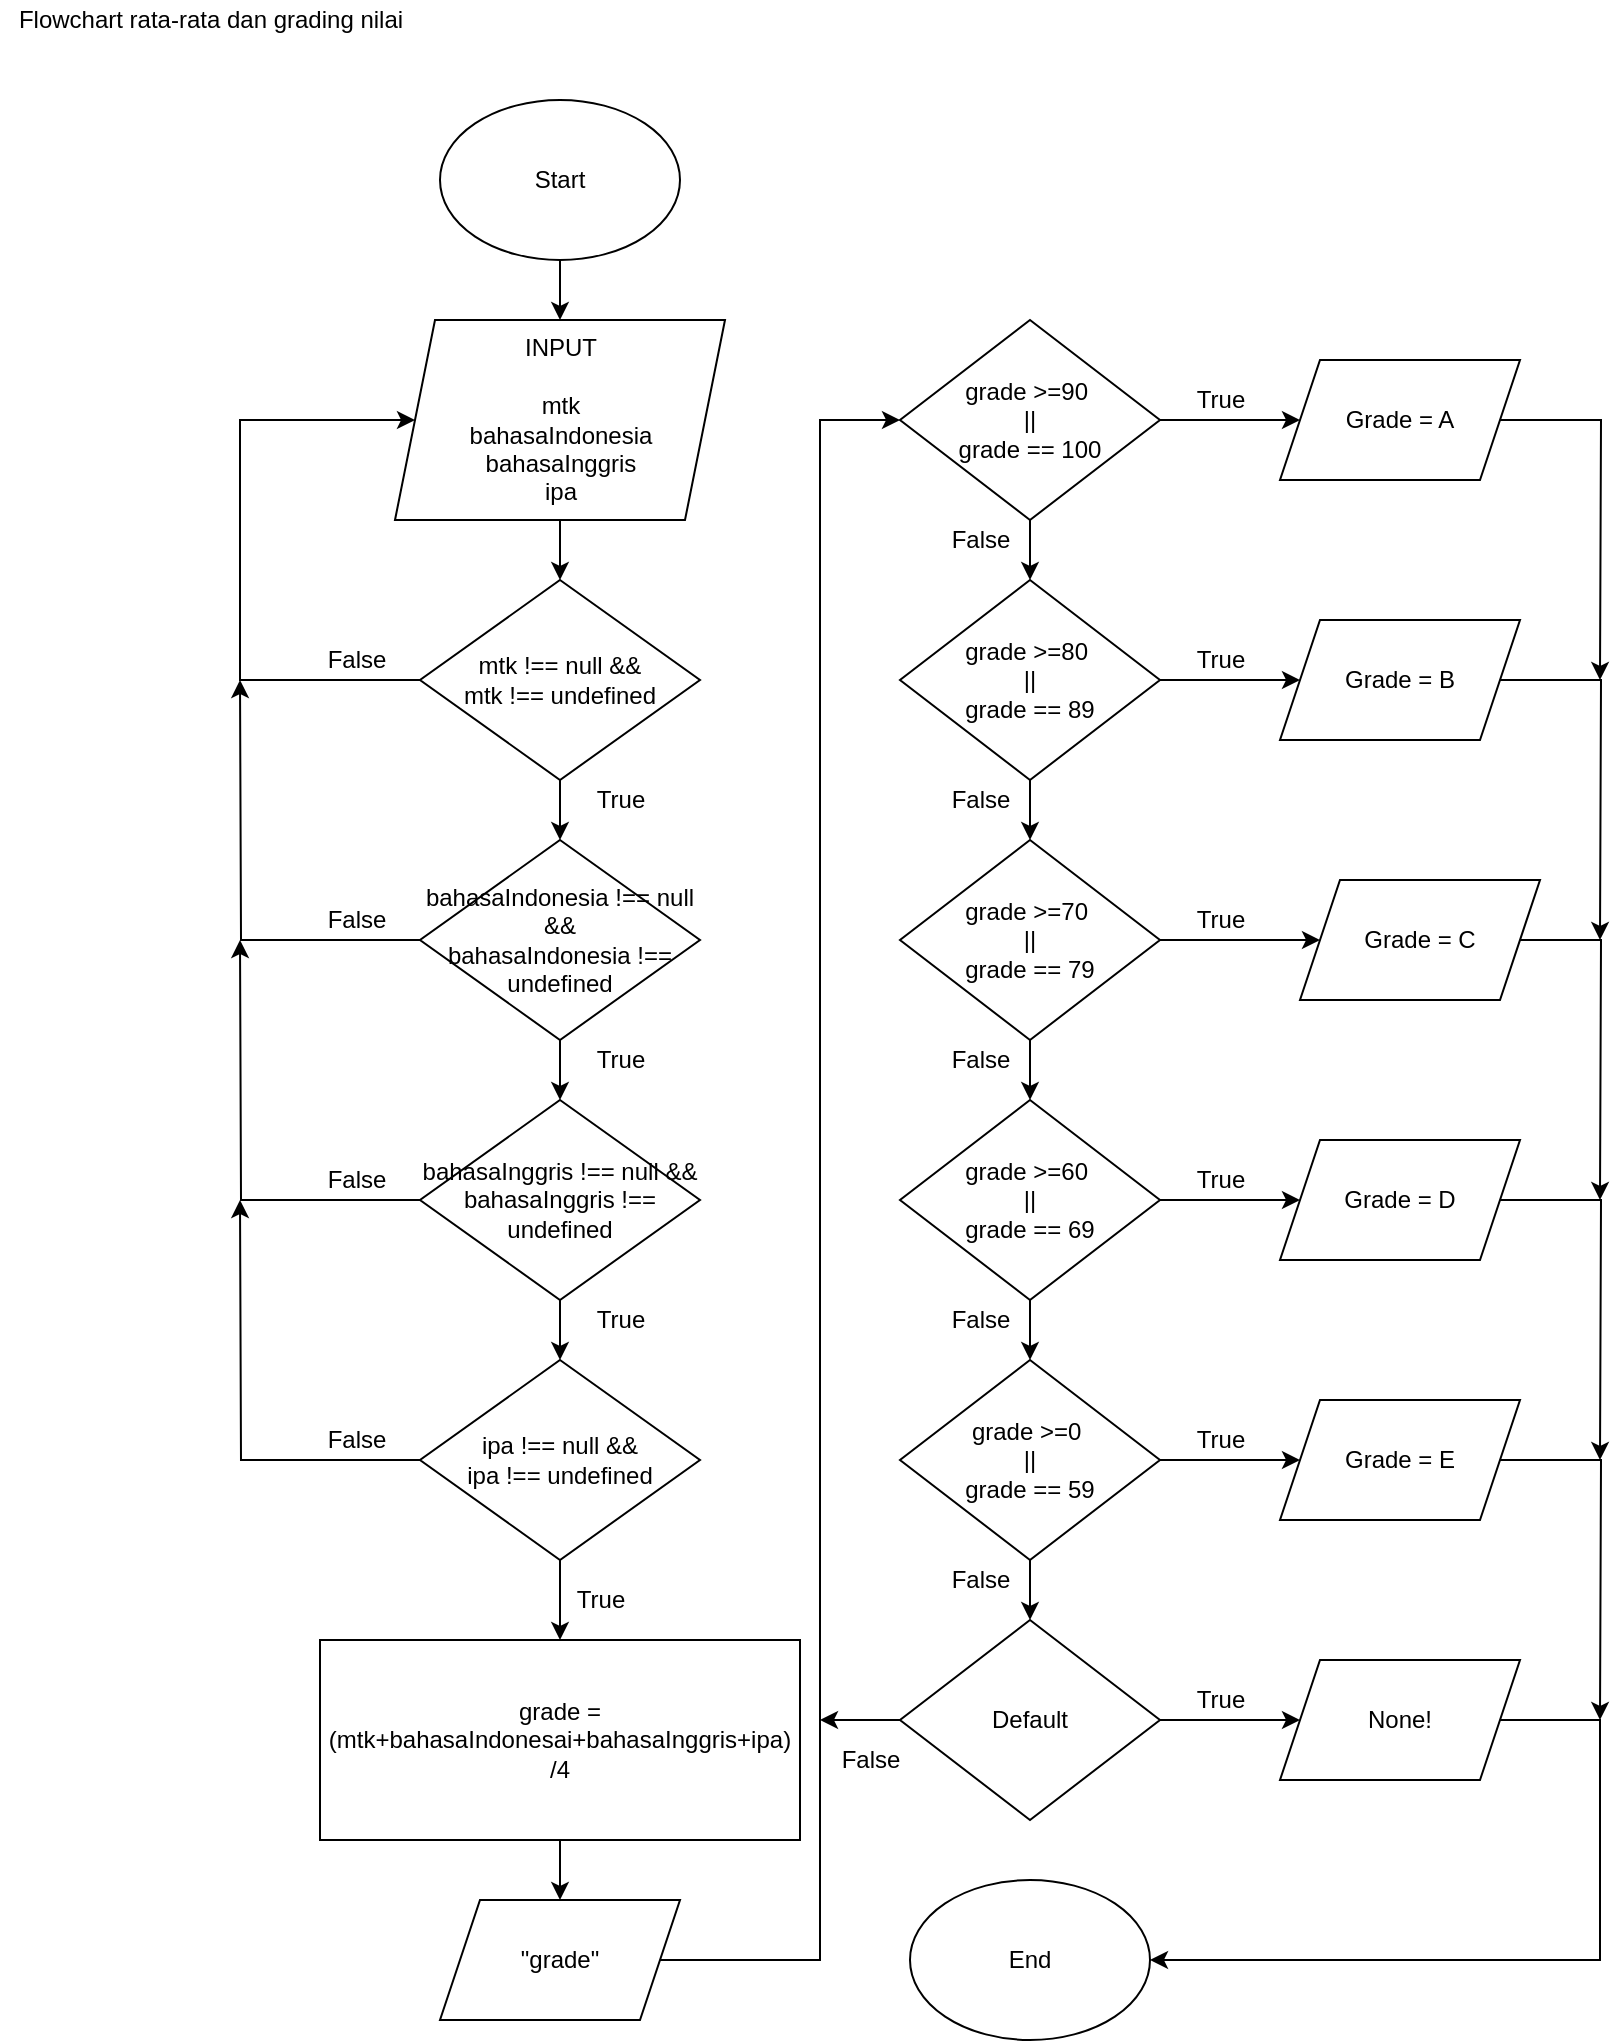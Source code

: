<mxfile version="16.2.6" type="device"><diagram id="RTwHYvstlmdUTGOHiFQD" name="Page-1"><mxGraphModel dx="868" dy="3788" grid="1" gridSize="10" guides="1" tooltips="1" connect="1" arrows="1" fold="1" page="1" pageScale="1" pageWidth="850" pageHeight="1100" math="0" shadow="0"><root><mxCell id="0"/><mxCell id="1" parent="0"/><mxCell id="RS6lRqhBTIhQIDJi0gmz-4" style="edgeStyle=orthogonalEdgeStyle;rounded=0;orthogonalLoop=1;jettySize=auto;html=1;exitX=0.5;exitY=1;exitDx=0;exitDy=0;entryX=0.5;entryY=0;entryDx=0;entryDy=0;" edge="1" parent="1" source="RS6lRqhBTIhQIDJi0gmz-1" target="RS6lRqhBTIhQIDJi0gmz-3"><mxGeometry relative="1" as="geometry"/></mxCell><mxCell id="RS6lRqhBTIhQIDJi0gmz-1" value="Start" style="ellipse;whiteSpace=wrap;html=1;" vertex="1" parent="1"><mxGeometry x="220" y="-3230" width="120" height="80" as="geometry"/></mxCell><mxCell id="RS6lRqhBTIhQIDJi0gmz-2" value="Flowchart rata-rata dan grading nilai" style="text;html=1;align=center;verticalAlign=middle;resizable=0;points=[];autosize=1;strokeColor=none;fillColor=none;" vertex="1" parent="1"><mxGeometry y="-3280" width="210" height="20" as="geometry"/></mxCell><mxCell id="RS6lRqhBTIhQIDJi0gmz-15" style="edgeStyle=orthogonalEdgeStyle;rounded=0;orthogonalLoop=1;jettySize=auto;html=1;exitX=0.5;exitY=1;exitDx=0;exitDy=0;" edge="1" parent="1" source="RS6lRqhBTIhQIDJi0gmz-3" target="RS6lRqhBTIhQIDJi0gmz-5"><mxGeometry relative="1" as="geometry"/></mxCell><mxCell id="RS6lRqhBTIhQIDJi0gmz-3" value="INPUT&lt;br&gt;&lt;br&gt;mtk&lt;br&gt;bahasaIndonesia&lt;br&gt;bahasaInggris&lt;br&gt;ipa" style="shape=parallelogram;perimeter=parallelogramPerimeter;whiteSpace=wrap;html=1;fixedSize=1;" vertex="1" parent="1"><mxGeometry x="197.5" y="-3120" width="165" height="100" as="geometry"/></mxCell><mxCell id="RS6lRqhBTIhQIDJi0gmz-16" style="edgeStyle=orthogonalEdgeStyle;rounded=0;orthogonalLoop=1;jettySize=auto;html=1;exitX=0.5;exitY=1;exitDx=0;exitDy=0;entryX=0.5;entryY=0;entryDx=0;entryDy=0;" edge="1" parent="1" source="RS6lRqhBTIhQIDJi0gmz-5" target="RS6lRqhBTIhQIDJi0gmz-12"><mxGeometry relative="1" as="geometry"/></mxCell><mxCell id="RS6lRqhBTIhQIDJi0gmz-19" style="edgeStyle=orthogonalEdgeStyle;rounded=0;orthogonalLoop=1;jettySize=auto;html=1;exitX=0;exitY=0.5;exitDx=0;exitDy=0;entryX=0;entryY=0.5;entryDx=0;entryDy=0;" edge="1" parent="1" source="RS6lRqhBTIhQIDJi0gmz-5" target="RS6lRqhBTIhQIDJi0gmz-3"><mxGeometry relative="1" as="geometry"><Array as="points"><mxPoint x="120" y="-2940"/><mxPoint x="120" y="-3070"/></Array></mxGeometry></mxCell><mxCell id="RS6lRqhBTIhQIDJi0gmz-5" value="mtk !== null &amp;amp;&amp;amp;&lt;br&gt;mtk !== undefined" style="rhombus;whiteSpace=wrap;html=1;" vertex="1" parent="1"><mxGeometry x="210" y="-2990" width="140" height="100" as="geometry"/></mxCell><mxCell id="RS6lRqhBTIhQIDJi0gmz-17" style="edgeStyle=orthogonalEdgeStyle;rounded=0;orthogonalLoop=1;jettySize=auto;html=1;exitX=0.5;exitY=1;exitDx=0;exitDy=0;" edge="1" parent="1" source="RS6lRqhBTIhQIDJi0gmz-12" target="RS6lRqhBTIhQIDJi0gmz-13"><mxGeometry relative="1" as="geometry"/></mxCell><mxCell id="RS6lRqhBTIhQIDJi0gmz-20" style="edgeStyle=orthogonalEdgeStyle;rounded=0;orthogonalLoop=1;jettySize=auto;html=1;exitX=0;exitY=0.5;exitDx=0;exitDy=0;" edge="1" parent="1" source="RS6lRqhBTIhQIDJi0gmz-12"><mxGeometry relative="1" as="geometry"><mxPoint x="120" y="-2940" as="targetPoint"/></mxGeometry></mxCell><mxCell id="RS6lRqhBTIhQIDJi0gmz-12" value="bahasaIndonesia !== null &amp;amp;&amp;amp;&lt;br&gt;bahasaIndonesia !== undefined" style="rhombus;whiteSpace=wrap;html=1;" vertex="1" parent="1"><mxGeometry x="210" y="-2860" width="140" height="100" as="geometry"/></mxCell><mxCell id="RS6lRqhBTIhQIDJi0gmz-18" style="edgeStyle=orthogonalEdgeStyle;rounded=0;orthogonalLoop=1;jettySize=auto;html=1;exitX=0.5;exitY=1;exitDx=0;exitDy=0;entryX=0.5;entryY=0;entryDx=0;entryDy=0;" edge="1" parent="1" source="RS6lRqhBTIhQIDJi0gmz-13" target="RS6lRqhBTIhQIDJi0gmz-14"><mxGeometry relative="1" as="geometry"/></mxCell><mxCell id="RS6lRqhBTIhQIDJi0gmz-21" style="edgeStyle=orthogonalEdgeStyle;rounded=0;orthogonalLoop=1;jettySize=auto;html=1;exitX=0;exitY=0.5;exitDx=0;exitDy=0;" edge="1" parent="1" source="RS6lRqhBTIhQIDJi0gmz-13"><mxGeometry relative="1" as="geometry"><mxPoint x="120" y="-2810" as="targetPoint"/></mxGeometry></mxCell><mxCell id="RS6lRqhBTIhQIDJi0gmz-13" value="bahasaInggris !== null &amp;amp;&amp;amp;&lt;br&gt;bahasaInggris !== undefined" style="rhombus;whiteSpace=wrap;html=1;" vertex="1" parent="1"><mxGeometry x="210" y="-2730" width="140" height="100" as="geometry"/></mxCell><mxCell id="RS6lRqhBTIhQIDJi0gmz-22" style="edgeStyle=orthogonalEdgeStyle;rounded=0;orthogonalLoop=1;jettySize=auto;html=1;exitX=0;exitY=0.5;exitDx=0;exitDy=0;" edge="1" parent="1" source="RS6lRqhBTIhQIDJi0gmz-14"><mxGeometry relative="1" as="geometry"><mxPoint x="120" y="-2680" as="targetPoint"/></mxGeometry></mxCell><mxCell id="RS6lRqhBTIhQIDJi0gmz-32" style="edgeStyle=orthogonalEdgeStyle;rounded=0;orthogonalLoop=1;jettySize=auto;html=1;exitX=0.5;exitY=1;exitDx=0;exitDy=0;entryX=0.5;entryY=0;entryDx=0;entryDy=0;" edge="1" parent="1" source="RS6lRqhBTIhQIDJi0gmz-14" target="RS6lRqhBTIhQIDJi0gmz-31"><mxGeometry relative="1" as="geometry"/></mxCell><mxCell id="RS6lRqhBTIhQIDJi0gmz-14" value="ipa !== null &amp;amp;&amp;amp;&lt;br&gt;ipa !== undefined" style="rhombus;whiteSpace=wrap;html=1;" vertex="1" parent="1"><mxGeometry x="210" y="-2600" width="140" height="100" as="geometry"/></mxCell><mxCell id="RS6lRqhBTIhQIDJi0gmz-23" value="True" style="text;html=1;align=center;verticalAlign=middle;resizable=0;points=[];autosize=1;strokeColor=none;fillColor=none;" vertex="1" parent="1"><mxGeometry x="290" y="-2760" width="40" height="20" as="geometry"/></mxCell><mxCell id="RS6lRqhBTIhQIDJi0gmz-24" value="True" style="text;html=1;align=center;verticalAlign=middle;resizable=0;points=[];autosize=1;strokeColor=none;fillColor=none;" vertex="1" parent="1"><mxGeometry x="290" y="-2890" width="40" height="20" as="geometry"/></mxCell><mxCell id="RS6lRqhBTIhQIDJi0gmz-25" value="False" style="text;html=1;align=center;verticalAlign=middle;resizable=0;points=[];autosize=1;strokeColor=none;fillColor=none;" vertex="1" parent="1"><mxGeometry x="157.5" y="-2830" width="40" height="20" as="geometry"/></mxCell><mxCell id="RS6lRqhBTIhQIDJi0gmz-26" value="True" style="text;html=1;align=center;verticalAlign=middle;resizable=0;points=[];autosize=1;strokeColor=none;fillColor=none;" vertex="1" parent="1"><mxGeometry x="290" y="-2630" width="40" height="20" as="geometry"/></mxCell><mxCell id="RS6lRqhBTIhQIDJi0gmz-28" value="False" style="text;html=1;align=center;verticalAlign=middle;resizable=0;points=[];autosize=1;strokeColor=none;fillColor=none;" vertex="1" parent="1"><mxGeometry x="157.5" y="-2960" width="40" height="20" as="geometry"/></mxCell><mxCell id="RS6lRqhBTIhQIDJi0gmz-29" value="False" style="text;html=1;align=center;verticalAlign=middle;resizable=0;points=[];autosize=1;strokeColor=none;fillColor=none;" vertex="1" parent="1"><mxGeometry x="157.5" y="-2700" width="40" height="20" as="geometry"/></mxCell><mxCell id="RS6lRqhBTIhQIDJi0gmz-30" value="False" style="text;html=1;align=center;verticalAlign=middle;resizable=0;points=[];autosize=1;strokeColor=none;fillColor=none;" vertex="1" parent="1"><mxGeometry x="157.5" y="-2570" width="40" height="20" as="geometry"/></mxCell><mxCell id="RS6lRqhBTIhQIDJi0gmz-36" style="edgeStyle=orthogonalEdgeStyle;rounded=0;orthogonalLoop=1;jettySize=auto;html=1;exitX=0.5;exitY=1;exitDx=0;exitDy=0;entryX=0.5;entryY=0;entryDx=0;entryDy=0;" edge="1" parent="1" source="RS6lRqhBTIhQIDJi0gmz-31" target="RS6lRqhBTIhQIDJi0gmz-35"><mxGeometry relative="1" as="geometry"/></mxCell><mxCell id="RS6lRqhBTIhQIDJi0gmz-31" value="grade = (mtk+bahasaIndonesai+bahasaInggris+ipa) /4" style="rounded=0;whiteSpace=wrap;html=1;" vertex="1" parent="1"><mxGeometry x="160" y="-2460" width="240" height="100" as="geometry"/></mxCell><mxCell id="RS6lRqhBTIhQIDJi0gmz-33" value="True" style="text;html=1;align=center;verticalAlign=middle;resizable=0;points=[];autosize=1;strokeColor=none;fillColor=none;" vertex="1" parent="1"><mxGeometry x="280" y="-2490" width="40" height="20" as="geometry"/></mxCell><mxCell id="RS6lRqhBTIhQIDJi0gmz-44" style="edgeStyle=orthogonalEdgeStyle;rounded=0;orthogonalLoop=1;jettySize=auto;html=1;exitX=1;exitY=0.5;exitDx=0;exitDy=0;entryX=0;entryY=0.5;entryDx=0;entryDy=0;" edge="1" parent="1" source="RS6lRqhBTIhQIDJi0gmz-35" target="RS6lRqhBTIhQIDJi0gmz-37"><mxGeometry relative="1" as="geometry"><Array as="points"><mxPoint x="410" y="-2300"/><mxPoint x="410" y="-3070"/></Array></mxGeometry></mxCell><mxCell id="RS6lRqhBTIhQIDJi0gmz-35" value="&quot;grade&quot;" style="shape=parallelogram;perimeter=parallelogramPerimeter;whiteSpace=wrap;html=1;fixedSize=1;" vertex="1" parent="1"><mxGeometry x="220" y="-2330" width="120" height="60" as="geometry"/></mxCell><mxCell id="RS6lRqhBTIhQIDJi0gmz-45" style="edgeStyle=orthogonalEdgeStyle;rounded=0;orthogonalLoop=1;jettySize=auto;html=1;exitX=0.5;exitY=1;exitDx=0;exitDy=0;entryX=0.5;entryY=0;entryDx=0;entryDy=0;" edge="1" parent="1" source="RS6lRqhBTIhQIDJi0gmz-37" target="RS6lRqhBTIhQIDJi0gmz-39"><mxGeometry relative="1" as="geometry"/></mxCell><mxCell id="RS6lRqhBTIhQIDJi0gmz-67" style="edgeStyle=orthogonalEdgeStyle;rounded=0;orthogonalLoop=1;jettySize=auto;html=1;exitX=1;exitY=0.5;exitDx=0;exitDy=0;entryX=0;entryY=0.5;entryDx=0;entryDy=0;" edge="1" parent="1" source="RS6lRqhBTIhQIDJi0gmz-37" target="RS6lRqhBTIhQIDJi0gmz-56"><mxGeometry relative="1" as="geometry"/></mxCell><mxCell id="RS6lRqhBTIhQIDJi0gmz-37" value="grade &amp;gt;=90&amp;nbsp;&lt;br&gt;||&lt;br&gt;grade == 100" style="rhombus;whiteSpace=wrap;html=1;" vertex="1" parent="1"><mxGeometry x="450" y="-3120" width="130" height="100" as="geometry"/></mxCell><mxCell id="RS6lRqhBTIhQIDJi0gmz-46" style="edgeStyle=orthogonalEdgeStyle;rounded=0;orthogonalLoop=1;jettySize=auto;html=1;exitX=0.5;exitY=1;exitDx=0;exitDy=0;entryX=0.5;entryY=0;entryDx=0;entryDy=0;" edge="1" parent="1" source="RS6lRqhBTIhQIDJi0gmz-39" target="RS6lRqhBTIhQIDJi0gmz-40"><mxGeometry relative="1" as="geometry"/></mxCell><mxCell id="RS6lRqhBTIhQIDJi0gmz-66" style="edgeStyle=orthogonalEdgeStyle;rounded=0;orthogonalLoop=1;jettySize=auto;html=1;exitX=1;exitY=0.5;exitDx=0;exitDy=0;entryX=0;entryY=0.5;entryDx=0;entryDy=0;" edge="1" parent="1" source="RS6lRqhBTIhQIDJi0gmz-39" target="RS6lRqhBTIhQIDJi0gmz-57"><mxGeometry relative="1" as="geometry"/></mxCell><mxCell id="RS6lRqhBTIhQIDJi0gmz-39" value="grade &amp;gt;=80&amp;nbsp;&lt;br&gt;||&lt;br&gt;grade == 89" style="rhombus;whiteSpace=wrap;html=1;" vertex="1" parent="1"><mxGeometry x="450" y="-2990" width="130" height="100" as="geometry"/></mxCell><mxCell id="RS6lRqhBTIhQIDJi0gmz-47" style="edgeStyle=orthogonalEdgeStyle;rounded=0;orthogonalLoop=1;jettySize=auto;html=1;exitX=0.5;exitY=1;exitDx=0;exitDy=0;" edge="1" parent="1" source="RS6lRqhBTIhQIDJi0gmz-40" target="RS6lRqhBTIhQIDJi0gmz-41"><mxGeometry relative="1" as="geometry"/></mxCell><mxCell id="RS6lRqhBTIhQIDJi0gmz-65" style="edgeStyle=orthogonalEdgeStyle;rounded=0;orthogonalLoop=1;jettySize=auto;html=1;exitX=1;exitY=0.5;exitDx=0;exitDy=0;" edge="1" parent="1" source="RS6lRqhBTIhQIDJi0gmz-40" target="RS6lRqhBTIhQIDJi0gmz-58"><mxGeometry relative="1" as="geometry"/></mxCell><mxCell id="RS6lRqhBTIhQIDJi0gmz-40" value="grade &amp;gt;=70&amp;nbsp;&lt;br&gt;||&lt;br&gt;grade == 79" style="rhombus;whiteSpace=wrap;html=1;" vertex="1" parent="1"><mxGeometry x="450" y="-2860" width="130" height="100" as="geometry"/></mxCell><mxCell id="RS6lRqhBTIhQIDJi0gmz-48" style="edgeStyle=orthogonalEdgeStyle;rounded=0;orthogonalLoop=1;jettySize=auto;html=1;exitX=0.5;exitY=1;exitDx=0;exitDy=0;entryX=0.5;entryY=0;entryDx=0;entryDy=0;" edge="1" parent="1" source="RS6lRqhBTIhQIDJi0gmz-41" target="RS6lRqhBTIhQIDJi0gmz-42"><mxGeometry relative="1" as="geometry"/></mxCell><mxCell id="RS6lRqhBTIhQIDJi0gmz-64" style="edgeStyle=orthogonalEdgeStyle;rounded=0;orthogonalLoop=1;jettySize=auto;html=1;exitX=1;exitY=0.5;exitDx=0;exitDy=0;entryX=0;entryY=0.5;entryDx=0;entryDy=0;" edge="1" parent="1" source="RS6lRqhBTIhQIDJi0gmz-41" target="RS6lRqhBTIhQIDJi0gmz-59"><mxGeometry relative="1" as="geometry"/></mxCell><mxCell id="RS6lRqhBTIhQIDJi0gmz-41" value="grade &amp;gt;=60&amp;nbsp;&lt;br&gt;||&lt;br&gt;grade == 69" style="rhombus;whiteSpace=wrap;html=1;" vertex="1" parent="1"><mxGeometry x="450" y="-2730" width="130" height="100" as="geometry"/></mxCell><mxCell id="RS6lRqhBTIhQIDJi0gmz-49" style="edgeStyle=orthogonalEdgeStyle;rounded=0;orthogonalLoop=1;jettySize=auto;html=1;exitX=0.5;exitY=1;exitDx=0;exitDy=0;entryX=0.5;entryY=0;entryDx=0;entryDy=0;" edge="1" parent="1" source="RS6lRqhBTIhQIDJi0gmz-42" target="RS6lRqhBTIhQIDJi0gmz-43"><mxGeometry relative="1" as="geometry"/></mxCell><mxCell id="RS6lRqhBTIhQIDJi0gmz-63" style="edgeStyle=orthogonalEdgeStyle;rounded=0;orthogonalLoop=1;jettySize=auto;html=1;exitX=1;exitY=0.5;exitDx=0;exitDy=0;entryX=0;entryY=0.5;entryDx=0;entryDy=0;" edge="1" parent="1" source="RS6lRqhBTIhQIDJi0gmz-42" target="RS6lRqhBTIhQIDJi0gmz-60"><mxGeometry relative="1" as="geometry"/></mxCell><mxCell id="RS6lRqhBTIhQIDJi0gmz-42" value="grade &amp;gt;=0&amp;nbsp;&lt;br&gt;||&lt;br&gt;grade == 59" style="rhombus;whiteSpace=wrap;html=1;" vertex="1" parent="1"><mxGeometry x="450" y="-2600" width="130" height="100" as="geometry"/></mxCell><mxCell id="RS6lRqhBTIhQIDJi0gmz-62" style="edgeStyle=orthogonalEdgeStyle;rounded=0;orthogonalLoop=1;jettySize=auto;html=1;exitX=1;exitY=0.5;exitDx=0;exitDy=0;" edge="1" parent="1" source="RS6lRqhBTIhQIDJi0gmz-43" target="RS6lRqhBTIhQIDJi0gmz-61"><mxGeometry relative="1" as="geometry"/></mxCell><mxCell id="RS6lRqhBTIhQIDJi0gmz-83" style="edgeStyle=orthogonalEdgeStyle;rounded=0;orthogonalLoop=1;jettySize=auto;html=1;exitX=0;exitY=0.5;exitDx=0;exitDy=0;" edge="1" parent="1" source="RS6lRqhBTIhQIDJi0gmz-43"><mxGeometry relative="1" as="geometry"><mxPoint x="410" y="-2420" as="targetPoint"/></mxGeometry></mxCell><mxCell id="RS6lRqhBTIhQIDJi0gmz-43" value="Default" style="rhombus;whiteSpace=wrap;html=1;" vertex="1" parent="1"><mxGeometry x="450" y="-2470" width="130" height="100" as="geometry"/></mxCell><mxCell id="RS6lRqhBTIhQIDJi0gmz-50" value="False" style="text;html=1;align=center;verticalAlign=middle;resizable=0;points=[];autosize=1;strokeColor=none;fillColor=none;" vertex="1" parent="1"><mxGeometry x="470" y="-3020" width="40" height="20" as="geometry"/></mxCell><mxCell id="RS6lRqhBTIhQIDJi0gmz-51" value="False" style="text;html=1;align=center;verticalAlign=middle;resizable=0;points=[];autosize=1;strokeColor=none;fillColor=none;" vertex="1" parent="1"><mxGeometry x="470" y="-2890" width="40" height="20" as="geometry"/></mxCell><mxCell id="RS6lRqhBTIhQIDJi0gmz-52" value="False" style="text;html=1;align=center;verticalAlign=middle;resizable=0;points=[];autosize=1;strokeColor=none;fillColor=none;" vertex="1" parent="1"><mxGeometry x="470" y="-2760" width="40" height="20" as="geometry"/></mxCell><mxCell id="RS6lRqhBTIhQIDJi0gmz-53" value="False" style="text;html=1;align=center;verticalAlign=middle;resizable=0;points=[];autosize=1;strokeColor=none;fillColor=none;" vertex="1" parent="1"><mxGeometry x="470" y="-2630" width="40" height="20" as="geometry"/></mxCell><mxCell id="RS6lRqhBTIhQIDJi0gmz-54" value="False" style="text;html=1;align=center;verticalAlign=middle;resizable=0;points=[];autosize=1;strokeColor=none;fillColor=none;" vertex="1" parent="1"><mxGeometry x="470" y="-2500" width="40" height="20" as="geometry"/></mxCell><mxCell id="RS6lRqhBTIhQIDJi0gmz-75" style="edgeStyle=orthogonalEdgeStyle;rounded=0;orthogonalLoop=1;jettySize=auto;html=1;exitX=1;exitY=0.5;exitDx=0;exitDy=0;" edge="1" parent="1" source="RS6lRqhBTIhQIDJi0gmz-56"><mxGeometry relative="1" as="geometry"><mxPoint x="800" y="-2940" as="targetPoint"/></mxGeometry></mxCell><mxCell id="RS6lRqhBTIhQIDJi0gmz-56" value="Grade = A" style="shape=parallelogram;perimeter=parallelogramPerimeter;whiteSpace=wrap;html=1;fixedSize=1;" vertex="1" parent="1"><mxGeometry x="640" y="-3100" width="120" height="60" as="geometry"/></mxCell><mxCell id="RS6lRqhBTIhQIDJi0gmz-74" style="edgeStyle=orthogonalEdgeStyle;rounded=0;orthogonalLoop=1;jettySize=auto;html=1;exitX=1;exitY=0.5;exitDx=0;exitDy=0;" edge="1" parent="1" source="RS6lRqhBTIhQIDJi0gmz-57"><mxGeometry relative="1" as="geometry"><mxPoint x="800" y="-2810" as="targetPoint"/></mxGeometry></mxCell><mxCell id="RS6lRqhBTIhQIDJi0gmz-57" value="Grade = B" style="shape=parallelogram;perimeter=parallelogramPerimeter;whiteSpace=wrap;html=1;fixedSize=1;" vertex="1" parent="1"><mxGeometry x="640" y="-2970" width="120" height="60" as="geometry"/></mxCell><mxCell id="RS6lRqhBTIhQIDJi0gmz-73" style="edgeStyle=orthogonalEdgeStyle;rounded=0;orthogonalLoop=1;jettySize=auto;html=1;exitX=1;exitY=0.5;exitDx=0;exitDy=0;" edge="1" parent="1" source="RS6lRqhBTIhQIDJi0gmz-58"><mxGeometry relative="1" as="geometry"><mxPoint x="800" y="-2680" as="targetPoint"/></mxGeometry></mxCell><mxCell id="RS6lRqhBTIhQIDJi0gmz-58" value="Grade = C" style="shape=parallelogram;perimeter=parallelogramPerimeter;whiteSpace=wrap;html=1;fixedSize=1;" vertex="1" parent="1"><mxGeometry x="650" y="-2840" width="120" height="60" as="geometry"/></mxCell><mxCell id="RS6lRqhBTIhQIDJi0gmz-72" style="edgeStyle=orthogonalEdgeStyle;rounded=0;orthogonalLoop=1;jettySize=auto;html=1;exitX=1;exitY=0.5;exitDx=0;exitDy=0;" edge="1" parent="1" source="RS6lRqhBTIhQIDJi0gmz-59"><mxGeometry relative="1" as="geometry"><mxPoint x="800" y="-2550" as="targetPoint"/></mxGeometry></mxCell><mxCell id="RS6lRqhBTIhQIDJi0gmz-59" value="Grade = D" style="shape=parallelogram;perimeter=parallelogramPerimeter;whiteSpace=wrap;html=1;fixedSize=1;" vertex="1" parent="1"><mxGeometry x="640" y="-2710" width="120" height="60" as="geometry"/></mxCell><mxCell id="RS6lRqhBTIhQIDJi0gmz-71" style="edgeStyle=orthogonalEdgeStyle;rounded=0;orthogonalLoop=1;jettySize=auto;html=1;exitX=1;exitY=0.5;exitDx=0;exitDy=0;" edge="1" parent="1" source="RS6lRqhBTIhQIDJi0gmz-60"><mxGeometry relative="1" as="geometry"><mxPoint x="800" y="-2420" as="targetPoint"/></mxGeometry></mxCell><mxCell id="RS6lRqhBTIhQIDJi0gmz-60" value="Grade = E" style="shape=parallelogram;perimeter=parallelogramPerimeter;whiteSpace=wrap;html=1;fixedSize=1;" vertex="1" parent="1"><mxGeometry x="640" y="-2580" width="120" height="60" as="geometry"/></mxCell><mxCell id="RS6lRqhBTIhQIDJi0gmz-70" style="edgeStyle=orthogonalEdgeStyle;rounded=0;orthogonalLoop=1;jettySize=auto;html=1;exitX=1;exitY=0.5;exitDx=0;exitDy=0;entryX=1;entryY=0.5;entryDx=0;entryDy=0;" edge="1" parent="1" source="RS6lRqhBTIhQIDJi0gmz-61" target="RS6lRqhBTIhQIDJi0gmz-68"><mxGeometry relative="1" as="geometry"><Array as="points"><mxPoint x="800" y="-2420"/><mxPoint x="800" y="-2300"/></Array></mxGeometry></mxCell><mxCell id="RS6lRqhBTIhQIDJi0gmz-61" value="None!" style="shape=parallelogram;perimeter=parallelogramPerimeter;whiteSpace=wrap;html=1;fixedSize=1;" vertex="1" parent="1"><mxGeometry x="640" y="-2450" width="120" height="60" as="geometry"/></mxCell><mxCell id="RS6lRqhBTIhQIDJi0gmz-68" value="End" style="ellipse;whiteSpace=wrap;html=1;" vertex="1" parent="1"><mxGeometry x="455" y="-2340" width="120" height="80" as="geometry"/></mxCell><mxCell id="RS6lRqhBTIhQIDJi0gmz-76" value="True" style="text;html=1;align=center;verticalAlign=middle;resizable=0;points=[];autosize=1;strokeColor=none;fillColor=none;" vertex="1" parent="1"><mxGeometry x="590" y="-2440" width="40" height="20" as="geometry"/></mxCell><mxCell id="RS6lRqhBTIhQIDJi0gmz-78" value="True" style="text;html=1;align=center;verticalAlign=middle;resizable=0;points=[];autosize=1;strokeColor=none;fillColor=none;" vertex="1" parent="1"><mxGeometry x="590" y="-2570" width="40" height="20" as="geometry"/></mxCell><mxCell id="RS6lRqhBTIhQIDJi0gmz-79" value="True" style="text;html=1;align=center;verticalAlign=middle;resizable=0;points=[];autosize=1;strokeColor=none;fillColor=none;" vertex="1" parent="1"><mxGeometry x="590" y="-2700" width="40" height="20" as="geometry"/></mxCell><mxCell id="RS6lRqhBTIhQIDJi0gmz-80" value="True" style="text;html=1;align=center;verticalAlign=middle;resizable=0;points=[];autosize=1;strokeColor=none;fillColor=none;" vertex="1" parent="1"><mxGeometry x="590" y="-2830" width="40" height="20" as="geometry"/></mxCell><mxCell id="RS6lRqhBTIhQIDJi0gmz-81" value="True" style="text;html=1;align=center;verticalAlign=middle;resizable=0;points=[];autosize=1;strokeColor=none;fillColor=none;" vertex="1" parent="1"><mxGeometry x="590" y="-2960" width="40" height="20" as="geometry"/></mxCell><mxCell id="RS6lRqhBTIhQIDJi0gmz-82" value="True" style="text;html=1;align=center;verticalAlign=middle;resizable=0;points=[];autosize=1;strokeColor=none;fillColor=none;" vertex="1" parent="1"><mxGeometry x="590" y="-3090" width="40" height="20" as="geometry"/></mxCell><mxCell id="RS6lRqhBTIhQIDJi0gmz-84" value="False" style="text;html=1;align=center;verticalAlign=middle;resizable=0;points=[];autosize=1;strokeColor=none;fillColor=none;" vertex="1" parent="1"><mxGeometry x="415" y="-2410" width="40" height="20" as="geometry"/></mxCell></root></mxGraphModel></diagram></mxfile>